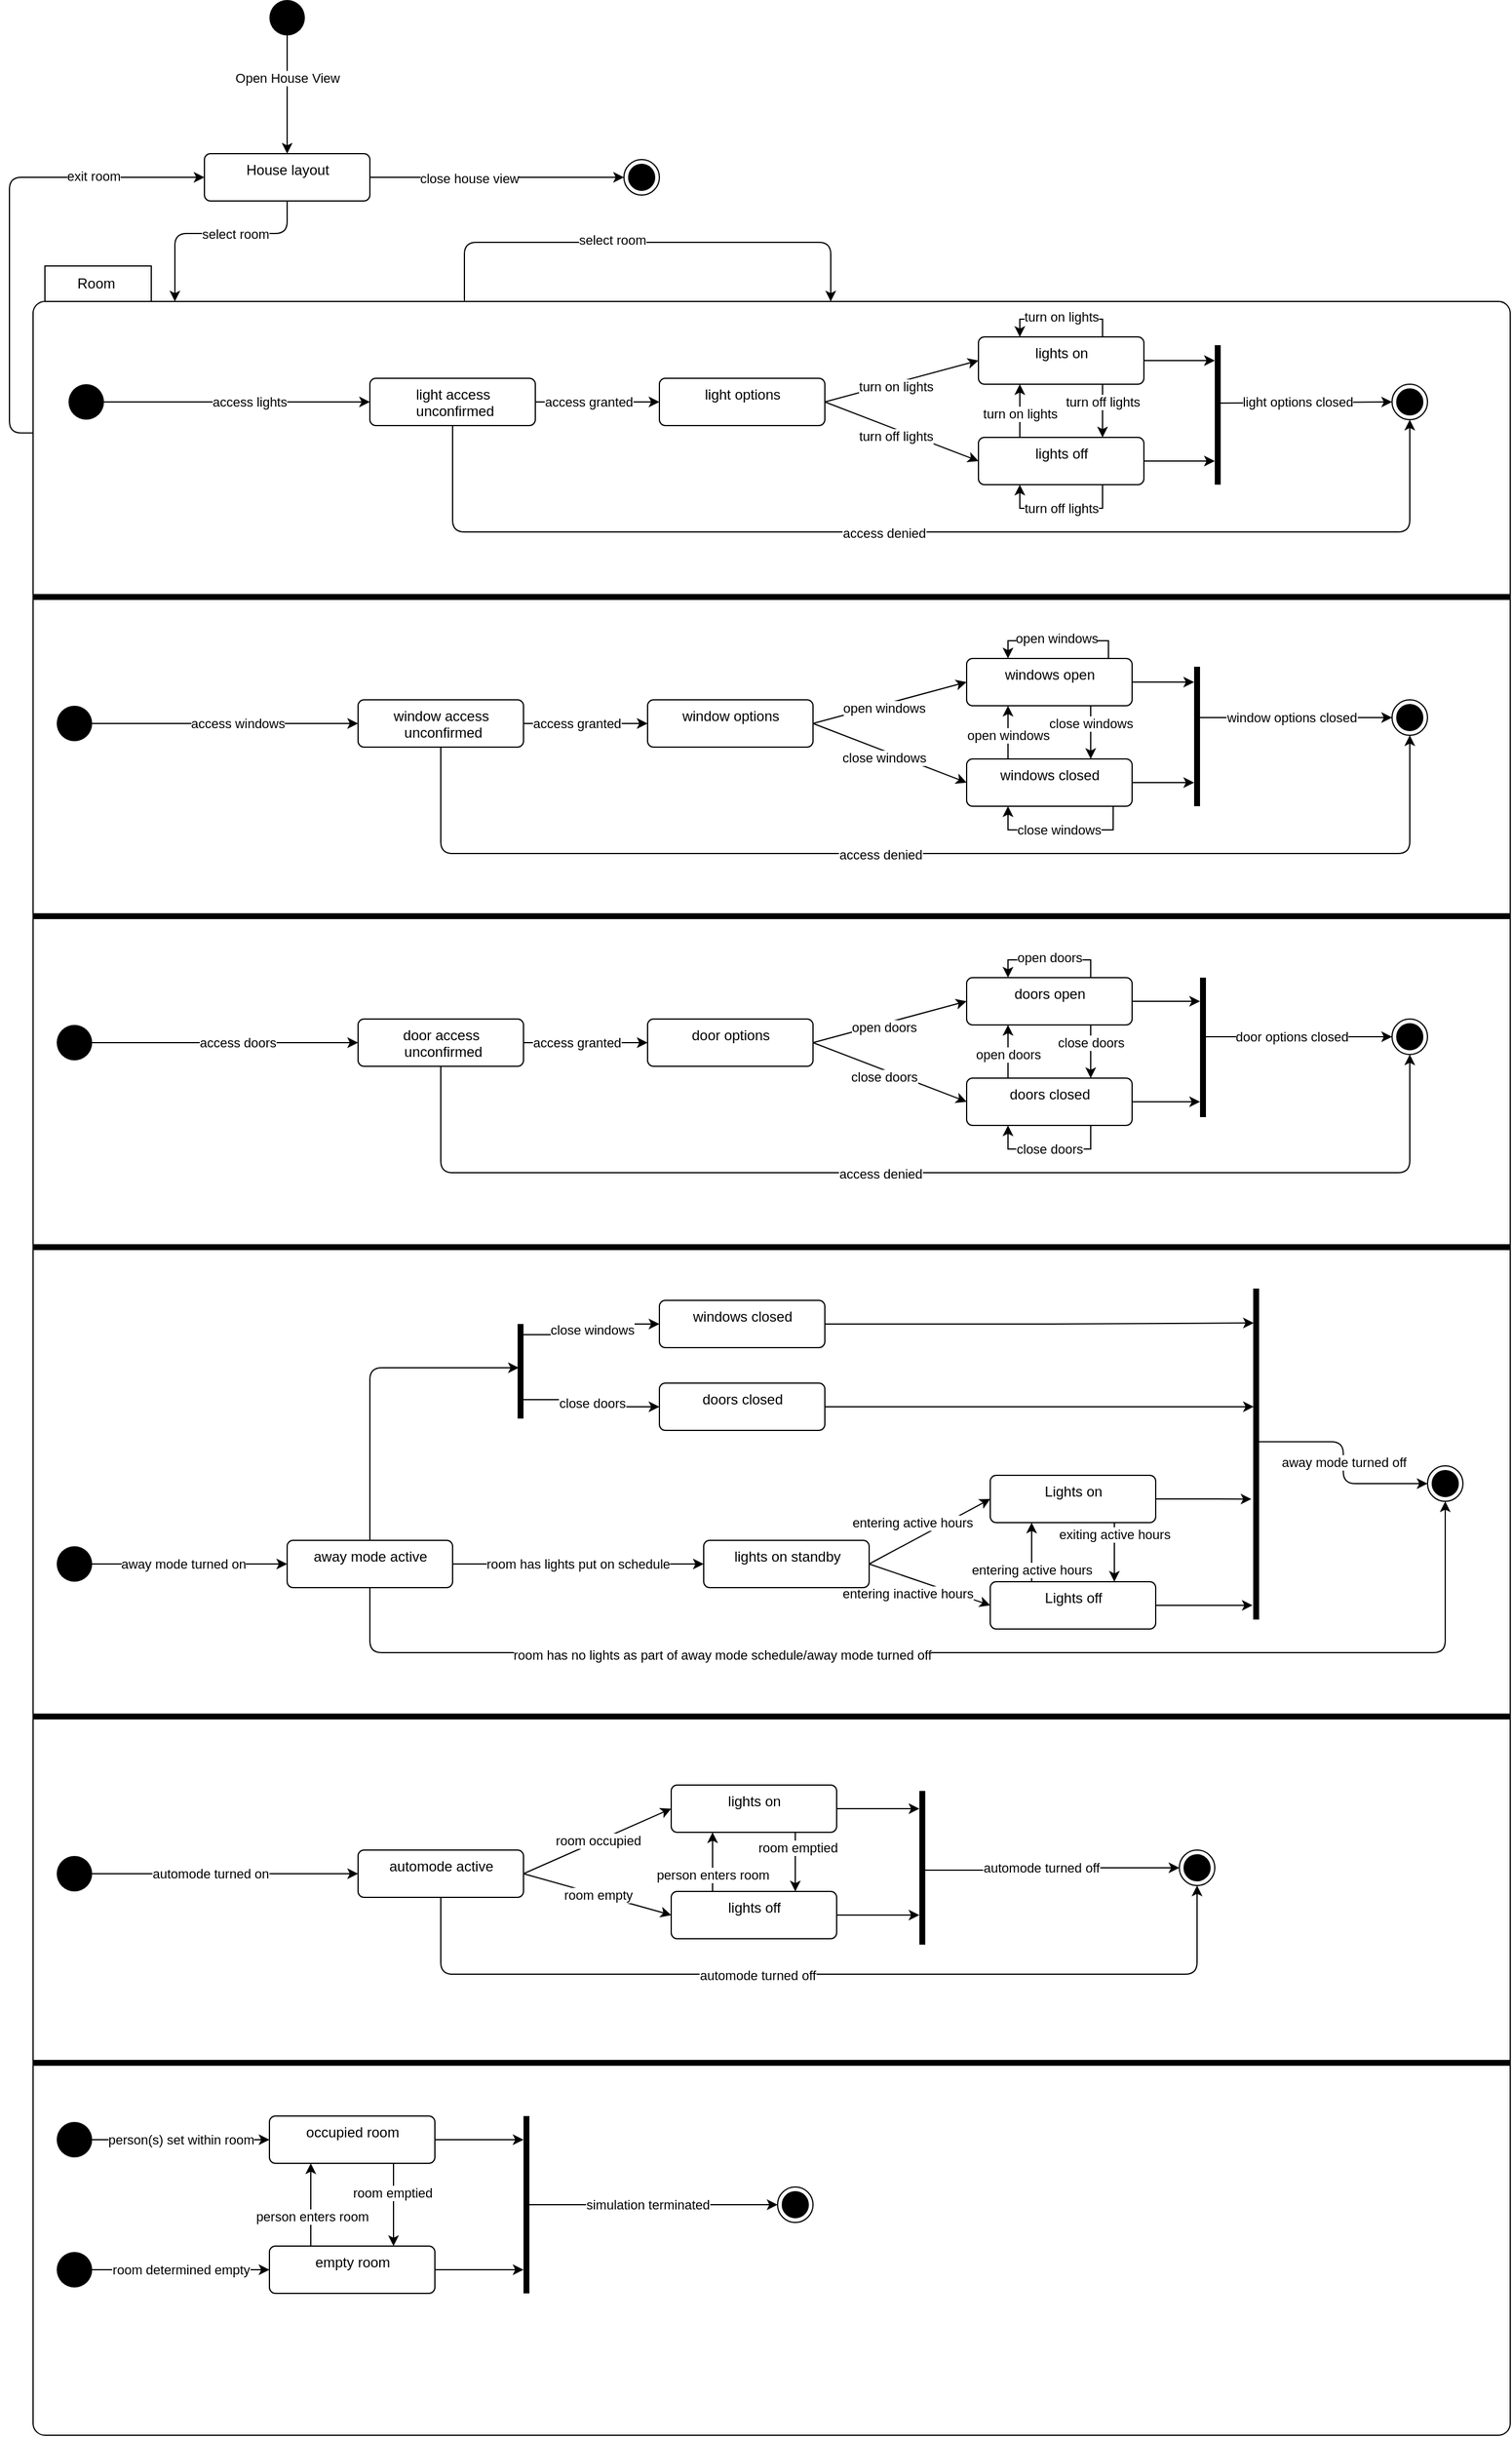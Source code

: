 <mxfile version="13.9.2" type="device"><diagram id="GxG1_QHH5A63VNBISuw2" name="Page-1"><mxGraphModel dx="1662" dy="762" grid="1" gridSize="10" guides="1" tooltips="1" connect="1" arrows="1" fold="1" page="1" pageScale="1" pageWidth="850" pageHeight="1100" math="0" shadow="0"><root><mxCell id="0"/><mxCell id="1" parent="0"/><mxCell id="4SC3OE9JM6_T9Qz_042W-4" style="edgeStyle=orthogonalEdgeStyle;rounded=0;orthogonalLoop=1;jettySize=auto;html=1;exitX=0.5;exitY=1;exitDx=0;exitDy=0;entryX=0.5;entryY=0;entryDx=0;entryDy=0;" edge="1" parent="1" source="4SC3OE9JM6_T9Qz_042W-1" target="4SC3OE9JM6_T9Qz_042W-3"><mxGeometry relative="1" as="geometry"/></mxCell><mxCell id="4SC3OE9JM6_T9Qz_042W-5" value="Open House View" style="edgeLabel;html=1;align=center;verticalAlign=middle;resizable=0;points=[];" vertex="1" connectable="0" parent="4SC3OE9JM6_T9Qz_042W-4"><mxGeometry x="-0.28" relative="1" as="geometry"><mxPoint as="offset"/></mxGeometry></mxCell><mxCell id="4SC3OE9JM6_T9Qz_042W-1" value="" style="ellipse;fillColor=#000000;strokeColor=none;" vertex="1" parent="1"><mxGeometry x="410" y="20" width="30" height="30" as="geometry"/></mxCell><mxCell id="4SC3OE9JM6_T9Qz_042W-7" style="edgeStyle=orthogonalEdgeStyle;rounded=1;orthogonalLoop=1;jettySize=auto;html=1;exitX=0.5;exitY=1;exitDx=0;exitDy=0;entryX=0;entryY=0;entryDx=120;entryDy=30;entryPerimeter=0;" edge="1" parent="1" source="4SC3OE9JM6_T9Qz_042W-3" target="4SC3OE9JM6_T9Qz_042W-6"><mxGeometry relative="1" as="geometry"/></mxCell><mxCell id="4SC3OE9JM6_T9Qz_042W-8" value="select room" style="edgeLabel;html=1;align=center;verticalAlign=middle;resizable=0;points=[];" vertex="1" connectable="0" parent="4SC3OE9JM6_T9Qz_042W-7"><mxGeometry x="-0.05" relative="1" as="geometry"><mxPoint x="13.5" as="offset"/></mxGeometry></mxCell><mxCell id="4SC3OE9JM6_T9Qz_042W-199" style="edgeStyle=orthogonalEdgeStyle;rounded=1;orthogonalLoop=1;jettySize=auto;html=1;exitX=1;exitY=0.5;exitDx=0;exitDy=0;entryX=0;entryY=0.5;entryDx=0;entryDy=0;startArrow=none;startFill=0;endArrow=classic;endFill=1;" edge="1" parent="1" source="4SC3OE9JM6_T9Qz_042W-3" target="4SC3OE9JM6_T9Qz_042W-198"><mxGeometry relative="1" as="geometry"/></mxCell><mxCell id="4SC3OE9JM6_T9Qz_042W-200" value="close house view" style="edgeLabel;html=1;align=center;verticalAlign=middle;resizable=0;points=[];" vertex="1" connectable="0" parent="4SC3OE9JM6_T9Qz_042W-199"><mxGeometry x="-0.219" y="-1" relative="1" as="geometry"><mxPoint as="offset"/></mxGeometry></mxCell><mxCell id="4SC3OE9JM6_T9Qz_042W-3" value="House layout" style="html=1;align=center;verticalAlign=top;rounded=1;absoluteArcSize=1;arcSize=10;dashed=0;" vertex="1" parent="1"><mxGeometry x="355" y="150" width="140" height="40" as="geometry"/></mxCell><mxCell id="4SC3OE9JM6_T9Qz_042W-196" style="edgeStyle=orthogonalEdgeStyle;rounded=1;orthogonalLoop=1;jettySize=auto;html=1;exitX=0;exitY=0.077;exitDx=0;exitDy=0;exitPerimeter=0;entryX=0;entryY=0.5;entryDx=0;entryDy=0;startArrow=none;startFill=0;endArrow=classic;endFill=1;" edge="1" parent="1" source="4SC3OE9JM6_T9Qz_042W-6" target="4SC3OE9JM6_T9Qz_042W-3"><mxGeometry relative="1" as="geometry"/></mxCell><mxCell id="4SC3OE9JM6_T9Qz_042W-197" value="exit room" style="edgeLabel;html=1;align=center;verticalAlign=middle;resizable=0;points=[];" vertex="1" connectable="0" parent="4SC3OE9JM6_T9Qz_042W-196"><mxGeometry x="0.531" y="1" relative="1" as="geometry"><mxPoint as="offset"/></mxGeometry></mxCell><mxCell id="4SC3OE9JM6_T9Qz_042W-6" value="Room" style="shape=folder;align=center;verticalAlign=middle;fontStyle=0;tabWidth=100;tabHeight=30;tabPosition=left;html=1;boundedLbl=1;labelInHeader=1;rounded=1;absoluteArcSize=1;arcSize=10;" vertex="1" parent="1"><mxGeometry x="210" y="245" width="1250" height="1835" as="geometry"/></mxCell><mxCell id="4SC3OE9JM6_T9Qz_042W-16" style="edgeStyle=orthogonalEdgeStyle;rounded=0;orthogonalLoop=1;jettySize=auto;html=1;exitX=1;exitY=0.5;exitDx=0;exitDy=0;entryX=0;entryY=0.5;entryDx=0;entryDy=0;" edge="1" parent="1" source="4SC3OE9JM6_T9Qz_042W-9" target="4SC3OE9JM6_T9Qz_042W-15"><mxGeometry relative="1" as="geometry"/></mxCell><mxCell id="4SC3OE9JM6_T9Qz_042W-17" value="access granted" style="edgeLabel;html=1;align=center;verticalAlign=middle;resizable=0;points=[];" vertex="1" connectable="0" parent="4SC3OE9JM6_T9Qz_042W-16"><mxGeometry x="-0.219" y="-1" relative="1" as="geometry"><mxPoint x="4" y="-1" as="offset"/></mxGeometry></mxCell><mxCell id="4SC3OE9JM6_T9Qz_042W-39" style="edgeStyle=orthogonalEdgeStyle;rounded=1;orthogonalLoop=1;jettySize=auto;html=1;exitX=0.5;exitY=1;exitDx=0;exitDy=0;entryX=0.5;entryY=1;entryDx=0;entryDy=0;" edge="1" parent="1" source="4SC3OE9JM6_T9Qz_042W-9" target="4SC3OE9JM6_T9Qz_042W-33"><mxGeometry relative="1" as="geometry"><Array as="points"><mxPoint x="565" y="470"/><mxPoint x="1375" y="470"/></Array></mxGeometry></mxCell><mxCell id="4SC3OE9JM6_T9Qz_042W-40" value="access denied" style="edgeLabel;html=1;align=center;verticalAlign=middle;resizable=0;points=[];" vertex="1" connectable="0" parent="4SC3OE9JM6_T9Qz_042W-39"><mxGeometry x="-0.086" y="-1" relative="1" as="geometry"><mxPoint as="offset"/></mxGeometry></mxCell><mxCell id="4SC3OE9JM6_T9Qz_042W-9" value="light access&lt;br&gt;&amp;nbsp;unconfirmed" style="html=1;align=center;verticalAlign=top;rounded=1;absoluteArcSize=1;arcSize=10;dashed=0;" vertex="1" parent="1"><mxGeometry x="495" y="340" width="140" height="40" as="geometry"/></mxCell><mxCell id="4SC3OE9JM6_T9Qz_042W-11" style="edgeStyle=orthogonalEdgeStyle;rounded=0;orthogonalLoop=1;jettySize=auto;html=1;exitX=1;exitY=0.5;exitDx=0;exitDy=0;entryX=0;entryY=0.5;entryDx=0;entryDy=0;" edge="1" parent="1" source="4SC3OE9JM6_T9Qz_042W-10" target="4SC3OE9JM6_T9Qz_042W-9"><mxGeometry relative="1" as="geometry"/></mxCell><mxCell id="4SC3OE9JM6_T9Qz_042W-14" value="access lights" style="edgeLabel;html=1;align=center;verticalAlign=middle;resizable=0;points=[];" vertex="1" connectable="0" parent="4SC3OE9JM6_T9Qz_042W-11"><mxGeometry x="0.093" relative="1" as="geometry"><mxPoint as="offset"/></mxGeometry></mxCell><mxCell id="4SC3OE9JM6_T9Qz_042W-10" value="" style="ellipse;fillColor=#000000;strokeColor=none;" vertex="1" parent="1"><mxGeometry x="240" y="345" width="30" height="30" as="geometry"/></mxCell><mxCell id="4SC3OE9JM6_T9Qz_042W-19" style="rounded=0;orthogonalLoop=1;jettySize=auto;html=1;exitX=1;exitY=0.5;exitDx=0;exitDy=0;entryX=0;entryY=0.5;entryDx=0;entryDy=0;" edge="1" parent="1" source="4SC3OE9JM6_T9Qz_042W-15" target="4SC3OE9JM6_T9Qz_042W-18"><mxGeometry relative="1" as="geometry"/></mxCell><mxCell id="4SC3OE9JM6_T9Qz_042W-20" value="turn on lights" style="edgeLabel;html=1;align=center;verticalAlign=middle;resizable=0;points=[];" vertex="1" connectable="0" parent="4SC3OE9JM6_T9Qz_042W-19"><mxGeometry x="-0.25" y="-1" relative="1" as="geometry"><mxPoint x="11" y="-1" as="offset"/></mxGeometry></mxCell><mxCell id="4SC3OE9JM6_T9Qz_042W-22" style="edgeStyle=none;rounded=0;orthogonalLoop=1;jettySize=auto;html=1;exitX=1;exitY=0.5;exitDx=0;exitDy=0;entryX=0;entryY=0.5;entryDx=0;entryDy=0;" edge="1" parent="1" source="4SC3OE9JM6_T9Qz_042W-15" target="4SC3OE9JM6_T9Qz_042W-21"><mxGeometry relative="1" as="geometry"/></mxCell><mxCell id="4SC3OE9JM6_T9Qz_042W-23" value="turn off lights" style="edgeLabel;html=1;align=center;verticalAlign=middle;resizable=0;points=[];" vertex="1" connectable="0" parent="4SC3OE9JM6_T9Qz_042W-22"><mxGeometry x="0.363" y="-3" relative="1" as="geometry"><mxPoint x="-28" y="-8.39" as="offset"/></mxGeometry></mxCell><mxCell id="4SC3OE9JM6_T9Qz_042W-15" value="light options" style="html=1;align=center;verticalAlign=top;rounded=1;absoluteArcSize=1;arcSize=10;dashed=0;" vertex="1" parent="1"><mxGeometry x="740" y="340" width="140" height="40" as="geometry"/></mxCell><mxCell id="4SC3OE9JM6_T9Qz_042W-32" value="turn off lights" style="edgeStyle=orthogonalEdgeStyle;rounded=0;orthogonalLoop=1;jettySize=auto;html=1;exitX=0.75;exitY=1;exitDx=0;exitDy=0;entryX=0.75;entryY=0;entryDx=0;entryDy=0;" edge="1" parent="1" source="4SC3OE9JM6_T9Qz_042W-18" target="4SC3OE9JM6_T9Qz_042W-21"><mxGeometry x="-0.333" relative="1" as="geometry"><mxPoint as="offset"/></mxGeometry></mxCell><mxCell id="4SC3OE9JM6_T9Qz_042W-183" style="edgeStyle=none;rounded=1;orthogonalLoop=1;jettySize=auto;html=1;exitX=1;exitY=0.5;exitDx=0;exitDy=0;startArrow=none;startFill=0;endArrow=classic;endFill=1;" edge="1" parent="1" source="4SC3OE9JM6_T9Qz_042W-18" target="4SC3OE9JM6_T9Qz_042W-182"><mxGeometry relative="1" as="geometry"/></mxCell><mxCell id="4SC3OE9JM6_T9Qz_042W-18" value="lights on" style="html=1;align=center;verticalAlign=top;rounded=1;absoluteArcSize=1;arcSize=10;dashed=0;" vertex="1" parent="1"><mxGeometry x="1010" y="305" width="140" height="40" as="geometry"/></mxCell><mxCell id="4SC3OE9JM6_T9Qz_042W-31" value="turn on lights" style="edgeStyle=orthogonalEdgeStyle;rounded=0;orthogonalLoop=1;jettySize=auto;html=1;exitX=0.25;exitY=0;exitDx=0;exitDy=0;entryX=0.25;entryY=1;entryDx=0;entryDy=0;" edge="1" parent="1" source="4SC3OE9JM6_T9Qz_042W-21" target="4SC3OE9JM6_T9Qz_042W-18"><mxGeometry x="-0.111" relative="1" as="geometry"><mxPoint as="offset"/></mxGeometry></mxCell><mxCell id="4SC3OE9JM6_T9Qz_042W-184" style="edgeStyle=none;rounded=1;orthogonalLoop=1;jettySize=auto;html=1;exitX=1;exitY=0.5;exitDx=0;exitDy=0;startArrow=none;startFill=0;endArrow=classic;endFill=1;" edge="1" parent="1" source="4SC3OE9JM6_T9Qz_042W-21" target="4SC3OE9JM6_T9Qz_042W-182"><mxGeometry relative="1" as="geometry"/></mxCell><mxCell id="4SC3OE9JM6_T9Qz_042W-21" value="lights off" style="html=1;align=center;verticalAlign=top;rounded=1;absoluteArcSize=1;arcSize=10;dashed=0;" vertex="1" parent="1"><mxGeometry x="1010" y="390" width="140" height="40" as="geometry"/></mxCell><mxCell id="4SC3OE9JM6_T9Qz_042W-24" style="edgeStyle=orthogonalEdgeStyle;rounded=0;orthogonalLoop=1;jettySize=auto;html=1;exitX=0.75;exitY=1;exitDx=0;exitDy=0;entryX=0.25;entryY=1;entryDx=0;entryDy=0;" edge="1" parent="1" source="4SC3OE9JM6_T9Qz_042W-21" target="4SC3OE9JM6_T9Qz_042W-21"><mxGeometry relative="1" as="geometry"/></mxCell><mxCell id="4SC3OE9JM6_T9Qz_042W-25" value="turn off lights" style="edgeLabel;html=1;align=center;verticalAlign=middle;resizable=0;points=[];" vertex="1" connectable="0" parent="4SC3OE9JM6_T9Qz_042W-24"><mxGeometry x="0.182" y="2" relative="1" as="geometry"><mxPoint x="10" y="-2" as="offset"/></mxGeometry></mxCell><mxCell id="4SC3OE9JM6_T9Qz_042W-29" style="edgeStyle=orthogonalEdgeStyle;rounded=0;orthogonalLoop=1;jettySize=auto;html=1;exitX=0.75;exitY=0;exitDx=0;exitDy=0;entryX=0.25;entryY=0;entryDx=0;entryDy=0;" edge="1" parent="1" source="4SC3OE9JM6_T9Qz_042W-18" target="4SC3OE9JM6_T9Qz_042W-18"><mxGeometry relative="1" as="geometry"><Array as="points"><mxPoint x="1115" y="290"/><mxPoint x="1045" y="290"/></Array></mxGeometry></mxCell><mxCell id="4SC3OE9JM6_T9Qz_042W-30" value="turn on lights" style="edgeLabel;html=1;align=center;verticalAlign=middle;resizable=0;points=[];" vertex="1" connectable="0" parent="4SC3OE9JM6_T9Qz_042W-29"><mxGeometry x="0.26" y="-2" relative="1" as="geometry"><mxPoint x="13" as="offset"/></mxGeometry></mxCell><mxCell id="4SC3OE9JM6_T9Qz_042W-190" style="edgeStyle=none;rounded=1;orthogonalLoop=1;jettySize=auto;html=1;exitX=0;exitY=0.5;exitDx=0;exitDy=0;entryX=0.8;entryY=0.415;entryDx=0;entryDy=0;entryPerimeter=0;startArrow=classic;startFill=1;endArrow=none;endFill=0;" edge="1" parent="1" source="4SC3OE9JM6_T9Qz_042W-33" target="4SC3OE9JM6_T9Qz_042W-182"><mxGeometry relative="1" as="geometry"/></mxCell><mxCell id="4SC3OE9JM6_T9Qz_042W-193" value="light options closed" style="edgeLabel;html=1;align=center;verticalAlign=middle;resizable=0;points=[];" vertex="1" connectable="0" parent="4SC3OE9JM6_T9Qz_042W-190"><mxGeometry x="0.26" y="-1" relative="1" as="geometry"><mxPoint x="12" y="0.39" as="offset"/></mxGeometry></mxCell><mxCell id="4SC3OE9JM6_T9Qz_042W-33" value="" style="ellipse;html=1;shape=endState;fillColor=#000000;strokeColor=#000000;" vertex="1" parent="1"><mxGeometry x="1360" y="345" width="30" height="30" as="geometry"/></mxCell><mxCell id="4SC3OE9JM6_T9Qz_042W-41" value="" style="html=1;points=[];perimeter=orthogonalPerimeter;fillColor=#000000;strokeColor=none;rotation=-90;" vertex="1" parent="1"><mxGeometry x="832.5" y="-100" width="5" height="1250" as="geometry"/></mxCell><mxCell id="4SC3OE9JM6_T9Qz_042W-44" style="edgeStyle=orthogonalEdgeStyle;rounded=0;orthogonalLoop=1;jettySize=auto;html=1;exitX=1;exitY=0.5;exitDx=0;exitDy=0;entryX=0;entryY=0.5;entryDx=0;entryDy=0;" edge="1" parent="1" source="4SC3OE9JM6_T9Qz_042W-48" target="4SC3OE9JM6_T9Qz_042W-56"><mxGeometry relative="1" as="geometry"/></mxCell><mxCell id="4SC3OE9JM6_T9Qz_042W-45" value="access granted" style="edgeLabel;html=1;align=center;verticalAlign=middle;resizable=0;points=[];" vertex="1" connectable="0" parent="4SC3OE9JM6_T9Qz_042W-44"><mxGeometry x="-0.219" y="-1" relative="1" as="geometry"><mxPoint x="4" y="-1" as="offset"/></mxGeometry></mxCell><mxCell id="4SC3OE9JM6_T9Qz_042W-46" style="edgeStyle=orthogonalEdgeStyle;rounded=1;orthogonalLoop=1;jettySize=auto;html=1;exitX=0.5;exitY=1;exitDx=0;exitDy=0;entryX=0.5;entryY=1;entryDx=0;entryDy=0;" edge="1" parent="1" source="4SC3OE9JM6_T9Qz_042W-48" target="4SC3OE9JM6_T9Qz_042W-67"><mxGeometry relative="1" as="geometry"><Array as="points"><mxPoint x="555" y="742"/><mxPoint x="1375" y="742"/></Array></mxGeometry></mxCell><mxCell id="4SC3OE9JM6_T9Qz_042W-47" value="access denied" style="edgeLabel;html=1;align=center;verticalAlign=middle;resizable=0;points=[];" vertex="1" connectable="0" parent="4SC3OE9JM6_T9Qz_042W-46"><mxGeometry x="-0.086" y="-1" relative="1" as="geometry"><mxPoint as="offset"/></mxGeometry></mxCell><mxCell id="4SC3OE9JM6_T9Qz_042W-48" value="window access&lt;br&gt;&amp;nbsp;unconfirmed" style="html=1;align=center;verticalAlign=top;rounded=1;absoluteArcSize=1;arcSize=10;dashed=0;" vertex="1" parent="1"><mxGeometry x="485" y="612" width="140" height="40" as="geometry"/></mxCell><mxCell id="4SC3OE9JM6_T9Qz_042W-49" style="edgeStyle=orthogonalEdgeStyle;rounded=0;orthogonalLoop=1;jettySize=auto;html=1;exitX=1;exitY=0.5;exitDx=0;exitDy=0;entryX=0;entryY=0.5;entryDx=0;entryDy=0;" edge="1" parent="1" source="4SC3OE9JM6_T9Qz_042W-51" target="4SC3OE9JM6_T9Qz_042W-48"><mxGeometry relative="1" as="geometry"/></mxCell><mxCell id="4SC3OE9JM6_T9Qz_042W-50" value="access windows" style="edgeLabel;html=1;align=center;verticalAlign=middle;resizable=0;points=[];" vertex="1" connectable="0" parent="4SC3OE9JM6_T9Qz_042W-49"><mxGeometry x="0.093" relative="1" as="geometry"><mxPoint as="offset"/></mxGeometry></mxCell><mxCell id="4SC3OE9JM6_T9Qz_042W-51" value="" style="ellipse;fillColor=#000000;strokeColor=none;" vertex="1" parent="1"><mxGeometry x="230" y="617" width="30" height="30" as="geometry"/></mxCell><mxCell id="4SC3OE9JM6_T9Qz_042W-52" style="rounded=0;orthogonalLoop=1;jettySize=auto;html=1;exitX=1;exitY=0.5;exitDx=0;exitDy=0;entryX=0;entryY=0.5;entryDx=0;entryDy=0;" edge="1" parent="1" source="4SC3OE9JM6_T9Qz_042W-56" target="4SC3OE9JM6_T9Qz_042W-59"><mxGeometry relative="1" as="geometry"/></mxCell><mxCell id="4SC3OE9JM6_T9Qz_042W-53" value="open windows" style="edgeLabel;html=1;align=center;verticalAlign=middle;resizable=0;points=[];" vertex="1" connectable="0" parent="4SC3OE9JM6_T9Qz_042W-52"><mxGeometry x="-0.25" y="-1" relative="1" as="geometry"><mxPoint x="11" y="-1" as="offset"/></mxGeometry></mxCell><mxCell id="4SC3OE9JM6_T9Qz_042W-54" style="edgeStyle=none;rounded=0;orthogonalLoop=1;jettySize=auto;html=1;exitX=1;exitY=0.5;exitDx=0;exitDy=0;entryX=0;entryY=0.5;entryDx=0;entryDy=0;" edge="1" parent="1" source="4SC3OE9JM6_T9Qz_042W-56" target="4SC3OE9JM6_T9Qz_042W-62"><mxGeometry relative="1" as="geometry"/></mxCell><mxCell id="4SC3OE9JM6_T9Qz_042W-55" value="close windows" style="edgeLabel;html=1;align=center;verticalAlign=middle;resizable=0;points=[];" vertex="1" connectable="0" parent="4SC3OE9JM6_T9Qz_042W-54"><mxGeometry x="0.363" y="-3" relative="1" as="geometry"><mxPoint x="-28" y="-8.39" as="offset"/></mxGeometry></mxCell><mxCell id="4SC3OE9JM6_T9Qz_042W-56" value="window options" style="html=1;align=center;verticalAlign=top;rounded=1;absoluteArcSize=1;arcSize=10;dashed=0;" vertex="1" parent="1"><mxGeometry x="730" y="612" width="140" height="40" as="geometry"/></mxCell><mxCell id="4SC3OE9JM6_T9Qz_042W-57" value="close windows" style="edgeStyle=orthogonalEdgeStyle;rounded=0;orthogonalLoop=1;jettySize=auto;html=1;exitX=0.75;exitY=1;exitDx=0;exitDy=0;entryX=0.75;entryY=0;entryDx=0;entryDy=0;" edge="1" parent="1" source="4SC3OE9JM6_T9Qz_042W-59" target="4SC3OE9JM6_T9Qz_042W-62"><mxGeometry x="-0.333" relative="1" as="geometry"><mxPoint as="offset"/></mxGeometry></mxCell><mxCell id="4SC3OE9JM6_T9Qz_042W-180" style="edgeStyle=none;rounded=1;orthogonalLoop=1;jettySize=auto;html=1;exitX=1;exitY=0.5;exitDx=0;exitDy=0;startArrow=none;startFill=0;endArrow=classic;endFill=1;" edge="1" parent="1" source="4SC3OE9JM6_T9Qz_042W-59" target="4SC3OE9JM6_T9Qz_042W-178"><mxGeometry relative="1" as="geometry"/></mxCell><mxCell id="4SC3OE9JM6_T9Qz_042W-59" value="windows open" style="html=1;align=center;verticalAlign=top;rounded=1;absoluteArcSize=1;arcSize=10;dashed=0;" vertex="1" parent="1"><mxGeometry x="1000" y="577" width="140" height="40" as="geometry"/></mxCell><mxCell id="4SC3OE9JM6_T9Qz_042W-60" value="open windows" style="edgeStyle=orthogonalEdgeStyle;rounded=0;orthogonalLoop=1;jettySize=auto;html=1;exitX=0.25;exitY=0;exitDx=0;exitDy=0;entryX=0.25;entryY=1;entryDx=0;entryDy=0;" edge="1" parent="1" source="4SC3OE9JM6_T9Qz_042W-62" target="4SC3OE9JM6_T9Qz_042W-59"><mxGeometry x="-0.111" relative="1" as="geometry"><mxPoint as="offset"/></mxGeometry></mxCell><mxCell id="4SC3OE9JM6_T9Qz_042W-181" style="edgeStyle=none;rounded=1;orthogonalLoop=1;jettySize=auto;html=1;exitX=1;exitY=0.5;exitDx=0;exitDy=0;startArrow=none;startFill=0;endArrow=classic;endFill=1;" edge="1" parent="1" source="4SC3OE9JM6_T9Qz_042W-62" target="4SC3OE9JM6_T9Qz_042W-178"><mxGeometry relative="1" as="geometry"/></mxCell><mxCell id="4SC3OE9JM6_T9Qz_042W-62" value="windows closed" style="html=1;align=center;verticalAlign=top;rounded=1;absoluteArcSize=1;arcSize=10;dashed=0;" vertex="1" parent="1"><mxGeometry x="1000" y="662" width="140" height="40" as="geometry"/></mxCell><mxCell id="4SC3OE9JM6_T9Qz_042W-63" style="edgeStyle=orthogonalEdgeStyle;rounded=0;orthogonalLoop=1;jettySize=auto;html=1;exitX=0.886;exitY=1;exitDx=0;exitDy=0;entryX=0.25;entryY=1;entryDx=0;entryDy=0;exitPerimeter=0;" edge="1" parent="1" source="4SC3OE9JM6_T9Qz_042W-62" target="4SC3OE9JM6_T9Qz_042W-62"><mxGeometry relative="1" as="geometry"><Array as="points"><mxPoint x="1124" y="722"/><mxPoint x="1035" y="722"/></Array></mxGeometry></mxCell><mxCell id="4SC3OE9JM6_T9Qz_042W-64" value="close windows" style="edgeLabel;html=1;align=center;verticalAlign=middle;resizable=0;points=[];" vertex="1" connectable="0" parent="4SC3OE9JM6_T9Qz_042W-63"><mxGeometry x="0.182" y="2" relative="1" as="geometry"><mxPoint x="10" y="-2" as="offset"/></mxGeometry></mxCell><mxCell id="4SC3OE9JM6_T9Qz_042W-65" style="edgeStyle=orthogonalEdgeStyle;rounded=0;orthogonalLoop=1;jettySize=auto;html=1;entryX=0.25;entryY=0;entryDx=0;entryDy=0;" edge="1" parent="1" target="4SC3OE9JM6_T9Qz_042W-59"><mxGeometry relative="1" as="geometry"><Array as="points"><mxPoint x="1120" y="577"/><mxPoint x="1120" y="562"/><mxPoint x="1035" y="562"/></Array><mxPoint x="1120" y="577" as="sourcePoint"/></mxGeometry></mxCell><mxCell id="4SC3OE9JM6_T9Qz_042W-66" value="open windows" style="edgeLabel;html=1;align=center;verticalAlign=middle;resizable=0;points=[];" vertex="1" connectable="0" parent="4SC3OE9JM6_T9Qz_042W-65"><mxGeometry x="0.26" y="-2" relative="1" as="geometry"><mxPoint x="13" as="offset"/></mxGeometry></mxCell><mxCell id="4SC3OE9JM6_T9Qz_042W-189" style="edgeStyle=none;rounded=1;orthogonalLoop=1;jettySize=auto;html=1;exitX=0;exitY=0.5;exitDx=0;exitDy=0;startArrow=classic;startFill=1;endArrow=none;endFill=0;" edge="1" parent="1" source="4SC3OE9JM6_T9Qz_042W-67" target="4SC3OE9JM6_T9Qz_042W-178"><mxGeometry relative="1" as="geometry"/></mxCell><mxCell id="4SC3OE9JM6_T9Qz_042W-192" value="window options closed" style="edgeLabel;html=1;align=center;verticalAlign=middle;resizable=0;points=[];" vertex="1" connectable="0" parent="4SC3OE9JM6_T9Qz_042W-189"><mxGeometry x="0.305" y="-1" relative="1" as="geometry"><mxPoint x="21" y="1" as="offset"/></mxGeometry></mxCell><mxCell id="4SC3OE9JM6_T9Qz_042W-67" value="" style="ellipse;html=1;shape=endState;fillColor=#000000;strokeColor=#000000;" vertex="1" parent="1"><mxGeometry x="1360" y="612" width="30" height="30" as="geometry"/></mxCell><mxCell id="4SC3OE9JM6_T9Qz_042W-68" value="" style="html=1;points=[];perimeter=orthogonalPerimeter;fillColor=#000000;strokeColor=none;rotation=-90;" vertex="1" parent="1"><mxGeometry x="832.5" y="170" width="5" height="1250" as="geometry"/></mxCell><mxCell id="4SC3OE9JM6_T9Qz_042W-69" style="edgeStyle=orthogonalEdgeStyle;rounded=0;orthogonalLoop=1;jettySize=auto;html=1;exitX=1;exitY=0.5;exitDx=0;exitDy=0;entryX=0;entryY=0.5;entryDx=0;entryDy=0;" edge="1" parent="1" source="4SC3OE9JM6_T9Qz_042W-73" target="4SC3OE9JM6_T9Qz_042W-81"><mxGeometry relative="1" as="geometry"/></mxCell><mxCell id="4SC3OE9JM6_T9Qz_042W-70" value="access granted" style="edgeLabel;html=1;align=center;verticalAlign=middle;resizable=0;points=[];" vertex="1" connectable="0" parent="4SC3OE9JM6_T9Qz_042W-69"><mxGeometry x="-0.219" y="-1" relative="1" as="geometry"><mxPoint x="4" y="-1" as="offset"/></mxGeometry></mxCell><mxCell id="4SC3OE9JM6_T9Qz_042W-71" style="edgeStyle=orthogonalEdgeStyle;rounded=1;orthogonalLoop=1;jettySize=auto;html=1;exitX=0.5;exitY=1;exitDx=0;exitDy=0;entryX=0.5;entryY=1;entryDx=0;entryDy=0;" edge="1" parent="1" source="4SC3OE9JM6_T9Qz_042W-73" target="4SC3OE9JM6_T9Qz_042W-92"><mxGeometry relative="1" as="geometry"><Array as="points"><mxPoint x="555" y="1012"/><mxPoint x="1375" y="1012"/></Array></mxGeometry></mxCell><mxCell id="4SC3OE9JM6_T9Qz_042W-72" value="access denied" style="edgeLabel;html=1;align=center;verticalAlign=middle;resizable=0;points=[];" vertex="1" connectable="0" parent="4SC3OE9JM6_T9Qz_042W-71"><mxGeometry x="-0.086" y="-1" relative="1" as="geometry"><mxPoint as="offset"/></mxGeometry></mxCell><mxCell id="4SC3OE9JM6_T9Qz_042W-73" value="door access&lt;br&gt;&amp;nbsp;unconfirmed" style="html=1;align=center;verticalAlign=top;rounded=1;absoluteArcSize=1;arcSize=10;dashed=0;" vertex="1" parent="1"><mxGeometry x="485" y="882" width="140" height="40" as="geometry"/></mxCell><mxCell id="4SC3OE9JM6_T9Qz_042W-74" style="edgeStyle=orthogonalEdgeStyle;rounded=0;orthogonalLoop=1;jettySize=auto;html=1;exitX=1;exitY=0.5;exitDx=0;exitDy=0;entryX=0;entryY=0.5;entryDx=0;entryDy=0;" edge="1" parent="1" source="4SC3OE9JM6_T9Qz_042W-76" target="4SC3OE9JM6_T9Qz_042W-73"><mxGeometry relative="1" as="geometry"/></mxCell><mxCell id="4SC3OE9JM6_T9Qz_042W-75" value="access doors" style="edgeLabel;html=1;align=center;verticalAlign=middle;resizable=0;points=[];" vertex="1" connectable="0" parent="4SC3OE9JM6_T9Qz_042W-74"><mxGeometry x="0.093" relative="1" as="geometry"><mxPoint as="offset"/></mxGeometry></mxCell><mxCell id="4SC3OE9JM6_T9Qz_042W-76" value="" style="ellipse;fillColor=#000000;strokeColor=none;" vertex="1" parent="1"><mxGeometry x="230" y="887" width="30" height="30" as="geometry"/></mxCell><mxCell id="4SC3OE9JM6_T9Qz_042W-77" style="rounded=0;orthogonalLoop=1;jettySize=auto;html=1;exitX=1;exitY=0.5;exitDx=0;exitDy=0;entryX=0;entryY=0.5;entryDx=0;entryDy=0;" edge="1" parent="1" source="4SC3OE9JM6_T9Qz_042W-81" target="4SC3OE9JM6_T9Qz_042W-84"><mxGeometry relative="1" as="geometry"/></mxCell><mxCell id="4SC3OE9JM6_T9Qz_042W-78" value="open doors" style="edgeLabel;html=1;align=center;verticalAlign=middle;resizable=0;points=[];" vertex="1" connectable="0" parent="4SC3OE9JM6_T9Qz_042W-77"><mxGeometry x="-0.25" y="-1" relative="1" as="geometry"><mxPoint x="11" y="-1" as="offset"/></mxGeometry></mxCell><mxCell id="4SC3OE9JM6_T9Qz_042W-79" style="edgeStyle=none;rounded=0;orthogonalLoop=1;jettySize=auto;html=1;exitX=1;exitY=0.5;exitDx=0;exitDy=0;entryX=0;entryY=0.5;entryDx=0;entryDy=0;" edge="1" parent="1" source="4SC3OE9JM6_T9Qz_042W-81" target="4SC3OE9JM6_T9Qz_042W-87"><mxGeometry relative="1" as="geometry"/></mxCell><mxCell id="4SC3OE9JM6_T9Qz_042W-80" value="close doors" style="edgeLabel;html=1;align=center;verticalAlign=middle;resizable=0;points=[];" vertex="1" connectable="0" parent="4SC3OE9JM6_T9Qz_042W-79"><mxGeometry x="0.363" y="-3" relative="1" as="geometry"><mxPoint x="-28" y="-8.39" as="offset"/></mxGeometry></mxCell><mxCell id="4SC3OE9JM6_T9Qz_042W-81" value="door options" style="html=1;align=center;verticalAlign=top;rounded=1;absoluteArcSize=1;arcSize=10;dashed=0;" vertex="1" parent="1"><mxGeometry x="730" y="882" width="140" height="40" as="geometry"/></mxCell><mxCell id="4SC3OE9JM6_T9Qz_042W-82" value="close doors" style="edgeStyle=orthogonalEdgeStyle;rounded=0;orthogonalLoop=1;jettySize=auto;html=1;exitX=0.75;exitY=1;exitDx=0;exitDy=0;entryX=0.75;entryY=0;entryDx=0;entryDy=0;" edge="1" parent="1" source="4SC3OE9JM6_T9Qz_042W-84" target="4SC3OE9JM6_T9Qz_042W-87"><mxGeometry x="-0.333" relative="1" as="geometry"><mxPoint as="offset"/></mxGeometry></mxCell><mxCell id="4SC3OE9JM6_T9Qz_042W-187" style="edgeStyle=none;rounded=1;orthogonalLoop=1;jettySize=auto;html=1;exitX=1;exitY=0.5;exitDx=0;exitDy=0;startArrow=none;startFill=0;endArrow=classic;endFill=1;" edge="1" parent="1" source="4SC3OE9JM6_T9Qz_042W-84" target="4SC3OE9JM6_T9Qz_042W-185"><mxGeometry relative="1" as="geometry"/></mxCell><mxCell id="4SC3OE9JM6_T9Qz_042W-84" value="doors open" style="html=1;align=center;verticalAlign=top;rounded=1;absoluteArcSize=1;arcSize=10;dashed=0;" vertex="1" parent="1"><mxGeometry x="1000" y="847" width="140" height="40" as="geometry"/></mxCell><mxCell id="4SC3OE9JM6_T9Qz_042W-85" value="open doors" style="edgeStyle=orthogonalEdgeStyle;rounded=0;orthogonalLoop=1;jettySize=auto;html=1;exitX=0.25;exitY=0;exitDx=0;exitDy=0;entryX=0.25;entryY=1;entryDx=0;entryDy=0;" edge="1" parent="1" source="4SC3OE9JM6_T9Qz_042W-87" target="4SC3OE9JM6_T9Qz_042W-84"><mxGeometry x="-0.111" relative="1" as="geometry"><mxPoint as="offset"/></mxGeometry></mxCell><mxCell id="4SC3OE9JM6_T9Qz_042W-186" style="edgeStyle=none;rounded=1;orthogonalLoop=1;jettySize=auto;html=1;exitX=1;exitY=0.5;exitDx=0;exitDy=0;startArrow=none;startFill=0;endArrow=classic;endFill=1;" edge="1" parent="1" source="4SC3OE9JM6_T9Qz_042W-87" target="4SC3OE9JM6_T9Qz_042W-185"><mxGeometry relative="1" as="geometry"/></mxCell><mxCell id="4SC3OE9JM6_T9Qz_042W-87" value="doors closed" style="html=1;align=center;verticalAlign=top;rounded=1;absoluteArcSize=1;arcSize=10;dashed=0;" vertex="1" parent="1"><mxGeometry x="1000" y="932" width="140" height="40" as="geometry"/></mxCell><mxCell id="4SC3OE9JM6_T9Qz_042W-88" style="edgeStyle=orthogonalEdgeStyle;rounded=0;orthogonalLoop=1;jettySize=auto;html=1;exitX=0.75;exitY=1;exitDx=0;exitDy=0;entryX=0.25;entryY=1;entryDx=0;entryDy=0;" edge="1" parent="1" source="4SC3OE9JM6_T9Qz_042W-87" target="4SC3OE9JM6_T9Qz_042W-87"><mxGeometry relative="1" as="geometry"/></mxCell><mxCell id="4SC3OE9JM6_T9Qz_042W-89" value="close doors" style="edgeLabel;html=1;align=center;verticalAlign=middle;resizable=0;points=[];" vertex="1" connectable="0" parent="4SC3OE9JM6_T9Qz_042W-88"><mxGeometry x="0.182" y="2" relative="1" as="geometry"><mxPoint x="10" y="-2" as="offset"/></mxGeometry></mxCell><mxCell id="4SC3OE9JM6_T9Qz_042W-90" style="edgeStyle=orthogonalEdgeStyle;rounded=0;orthogonalLoop=1;jettySize=auto;html=1;exitX=0.75;exitY=0;exitDx=0;exitDy=0;entryX=0.25;entryY=0;entryDx=0;entryDy=0;" edge="1" parent="1" source="4SC3OE9JM6_T9Qz_042W-84" target="4SC3OE9JM6_T9Qz_042W-84"><mxGeometry relative="1" as="geometry"><Array as="points"><mxPoint x="1105" y="832"/><mxPoint x="1035" y="832"/></Array></mxGeometry></mxCell><mxCell id="4SC3OE9JM6_T9Qz_042W-91" value="open doors" style="edgeLabel;html=1;align=center;verticalAlign=middle;resizable=0;points=[];" vertex="1" connectable="0" parent="4SC3OE9JM6_T9Qz_042W-90"><mxGeometry x="0.26" y="-2" relative="1" as="geometry"><mxPoint x="13" as="offset"/></mxGeometry></mxCell><mxCell id="4SC3OE9JM6_T9Qz_042W-188" style="edgeStyle=none;rounded=1;orthogonalLoop=1;jettySize=auto;html=1;exitX=0;exitY=0.5;exitDx=0;exitDy=0;startArrow=classic;startFill=1;endArrow=none;endFill=0;" edge="1" parent="1" source="4SC3OE9JM6_T9Qz_042W-92" target="4SC3OE9JM6_T9Qz_042W-185"><mxGeometry relative="1" as="geometry"/></mxCell><mxCell id="4SC3OE9JM6_T9Qz_042W-191" value="door options closed" style="edgeLabel;html=1;align=center;verticalAlign=middle;resizable=0;points=[];" vertex="1" connectable="0" parent="4SC3OE9JM6_T9Qz_042W-188"><mxGeometry x="0.397" y="1" relative="1" as="geometry"><mxPoint x="25" y="-1" as="offset"/></mxGeometry></mxCell><mxCell id="4SC3OE9JM6_T9Qz_042W-92" value="" style="ellipse;html=1;shape=endState;fillColor=#000000;strokeColor=#000000;" vertex="1" parent="1"><mxGeometry x="1360" y="882" width="30" height="30" as="geometry"/></mxCell><mxCell id="4SC3OE9JM6_T9Qz_042W-93" value="" style="html=1;points=[];perimeter=orthogonalPerimeter;fillColor=#000000;strokeColor=none;rotation=-90;" vertex="1" parent="1"><mxGeometry x="832.5" y="450" width="5" height="1250" as="geometry"/></mxCell><mxCell id="4SC3OE9JM6_T9Qz_042W-96" style="edgeStyle=orthogonalEdgeStyle;rounded=1;orthogonalLoop=1;jettySize=auto;html=1;exitX=1;exitY=0.5;exitDx=0;exitDy=0;entryX=0;entryY=0.5;entryDx=0;entryDy=0;" edge="1" parent="1" source="4SC3OE9JM6_T9Qz_042W-94" target="4SC3OE9JM6_T9Qz_042W-98"><mxGeometry relative="1" as="geometry"><mxPoint x="485" y="1343" as="targetPoint"/></mxGeometry></mxCell><mxCell id="4SC3OE9JM6_T9Qz_042W-97" value="away mode turned on" style="edgeLabel;html=1;align=center;verticalAlign=middle;resizable=0;points=[];" vertex="1" connectable="0" parent="4SC3OE9JM6_T9Qz_042W-96"><mxGeometry x="-0.227" y="1" relative="1" as="geometry"><mxPoint x="13" y="1" as="offset"/></mxGeometry></mxCell><mxCell id="4SC3OE9JM6_T9Qz_042W-94" value="" style="ellipse;fillColor=#000000;strokeColor=none;" vertex="1" parent="1"><mxGeometry x="230" y="1328" width="30" height="30" as="geometry"/></mxCell><mxCell id="4SC3OE9JM6_T9Qz_042W-100" style="edgeStyle=orthogonalEdgeStyle;rounded=1;orthogonalLoop=1;jettySize=auto;html=1;exitX=1;exitY=0.5;exitDx=0;exitDy=0;entryX=0;entryY=0.5;entryDx=0;entryDy=0;" edge="1" parent="1" source="4SC3OE9JM6_T9Qz_042W-98" target="4SC3OE9JM6_T9Qz_042W-99"><mxGeometry relative="1" as="geometry"/></mxCell><mxCell id="4SC3OE9JM6_T9Qz_042W-101" value="room has lights put on schedule" style="edgeLabel;html=1;align=center;verticalAlign=middle;resizable=0;points=[];" vertex="1" connectable="0" parent="4SC3OE9JM6_T9Qz_042W-100"><mxGeometry x="-0.283" y="1" relative="1" as="geometry"><mxPoint x="30" y="1" as="offset"/></mxGeometry></mxCell><mxCell id="4SC3OE9JM6_T9Qz_042W-115" style="edgeStyle=orthogonalEdgeStyle;rounded=1;orthogonalLoop=1;jettySize=auto;html=1;exitX=0.5;exitY=1;exitDx=0;exitDy=0;entryX=0.5;entryY=1;entryDx=0;entryDy=0;" edge="1" parent="1" source="4SC3OE9JM6_T9Qz_042W-98" target="4SC3OE9JM6_T9Qz_042W-110"><mxGeometry relative="1" as="geometry"><Array as="points"><mxPoint x="495" y="1418"/><mxPoint x="1405" y="1418"/></Array></mxGeometry></mxCell><mxCell id="4SC3OE9JM6_T9Qz_042W-116" value="room has no lights as part of away mode schedule/away mode turned off" style="edgeLabel;html=1;align=center;verticalAlign=middle;resizable=0;points=[];" vertex="1" connectable="0" parent="4SC3OE9JM6_T9Qz_042W-115"><mxGeometry x="-0.354" y="-2" relative="1" as="geometry"><mxPoint as="offset"/></mxGeometry></mxCell><mxCell id="4SC3OE9JM6_T9Qz_042W-136" style="edgeStyle=orthogonalEdgeStyle;rounded=1;orthogonalLoop=1;jettySize=auto;html=1;exitX=0.5;exitY=0;exitDx=0;exitDy=0;entryX=0.2;entryY=0.463;entryDx=0;entryDy=0;entryPerimeter=0;" edge="1" parent="1" source="4SC3OE9JM6_T9Qz_042W-98" target="4SC3OE9JM6_T9Qz_042W-135"><mxGeometry relative="1" as="geometry"/></mxCell><mxCell id="4SC3OE9JM6_T9Qz_042W-98" value="away mode active" style="html=1;align=center;verticalAlign=top;rounded=1;absoluteArcSize=1;arcSize=10;dashed=0;" vertex="1" parent="1"><mxGeometry x="425" y="1323" width="140" height="40" as="geometry"/></mxCell><mxCell id="4SC3OE9JM6_T9Qz_042W-103" style="rounded=1;orthogonalLoop=1;jettySize=auto;html=1;exitX=1;exitY=0.5;exitDx=0;exitDy=0;entryX=0;entryY=0.5;entryDx=0;entryDy=0;" edge="1" parent="1" source="4SC3OE9JM6_T9Qz_042W-99" target="4SC3OE9JM6_T9Qz_042W-102"><mxGeometry relative="1" as="geometry"/></mxCell><mxCell id="4SC3OE9JM6_T9Qz_042W-108" value="entering active hours" style="edgeLabel;html=1;align=center;verticalAlign=middle;resizable=0;points=[];" vertex="1" connectable="0" parent="4SC3OE9JM6_T9Qz_042W-103"><mxGeometry x="-0.276" y="1" relative="1" as="geometry"><mxPoint y="-14.26" as="offset"/></mxGeometry></mxCell><mxCell id="4SC3OE9JM6_T9Qz_042W-105" style="edgeStyle=none;rounded=1;orthogonalLoop=1;jettySize=auto;html=1;exitX=1;exitY=0.5;exitDx=0;exitDy=0;entryX=0;entryY=0.5;entryDx=0;entryDy=0;" edge="1" parent="1" source="4SC3OE9JM6_T9Qz_042W-99" target="4SC3OE9JM6_T9Qz_042W-104"><mxGeometry relative="1" as="geometry"/></mxCell><mxCell id="4SC3OE9JM6_T9Qz_042W-109" value="entering inactive hours" style="edgeLabel;html=1;align=center;verticalAlign=middle;resizable=0;points=[];" vertex="1" connectable="0" parent="4SC3OE9JM6_T9Qz_042W-105"><mxGeometry x="0.195" y="-2" relative="1" as="geometry"><mxPoint x="-28.37" y="2.1" as="offset"/></mxGeometry></mxCell><mxCell id="4SC3OE9JM6_T9Qz_042W-99" value="lights on standby" style="html=1;align=center;verticalAlign=top;rounded=1;absoluteArcSize=1;arcSize=10;dashed=0;" vertex="1" parent="1"><mxGeometry x="777.5" y="1323" width="140" height="40" as="geometry"/></mxCell><mxCell id="4SC3OE9JM6_T9Qz_042W-107" value="exiting active hours" style="edgeStyle=none;rounded=1;orthogonalLoop=1;jettySize=auto;html=1;exitX=0.75;exitY=1;exitDx=0;exitDy=0;entryX=0.75;entryY=0;entryDx=0;entryDy=0;" edge="1" parent="1" source="4SC3OE9JM6_T9Qz_042W-102" target="4SC3OE9JM6_T9Qz_042W-104"><mxGeometry x="-0.6" relative="1" as="geometry"><mxPoint as="offset"/></mxGeometry></mxCell><mxCell id="4SC3OE9JM6_T9Qz_042W-149" style="edgeStyle=orthogonalEdgeStyle;rounded=1;orthogonalLoop=1;jettySize=auto;html=1;exitX=1;exitY=0.5;exitDx=0;exitDy=0;entryX=-0.3;entryY=0.636;entryDx=0;entryDy=0;entryPerimeter=0;startArrow=none;startFill=0;endArrow=classic;endFill=1;" edge="1" parent="1" source="4SC3OE9JM6_T9Qz_042W-102" target="4SC3OE9JM6_T9Qz_042W-141"><mxGeometry relative="1" as="geometry"/></mxCell><mxCell id="4SC3OE9JM6_T9Qz_042W-102" value="Lights on" style="html=1;align=center;verticalAlign=top;rounded=1;absoluteArcSize=1;arcSize=10;dashed=0;" vertex="1" parent="1"><mxGeometry x="1020" y="1268" width="140" height="40" as="geometry"/></mxCell><mxCell id="4SC3OE9JM6_T9Qz_042W-106" value="entering active hours" style="edgeStyle=none;rounded=1;orthogonalLoop=1;jettySize=auto;html=1;exitX=0.25;exitY=0;exitDx=0;exitDy=0;entryX=0.25;entryY=1;entryDx=0;entryDy=0;" edge="1" parent="1" source="4SC3OE9JM6_T9Qz_042W-104" target="4SC3OE9JM6_T9Qz_042W-102"><mxGeometry x="-0.6" relative="1" as="geometry"><mxPoint as="offset"/></mxGeometry></mxCell><mxCell id="4SC3OE9JM6_T9Qz_042W-150" style="edgeStyle=orthogonalEdgeStyle;rounded=1;orthogonalLoop=1;jettySize=auto;html=1;exitX=1;exitY=0.5;exitDx=0;exitDy=0;entryX=-0.1;entryY=0.957;entryDx=0;entryDy=0;entryPerimeter=0;startArrow=none;startFill=0;endArrow=classic;endFill=1;" edge="1" parent="1" source="4SC3OE9JM6_T9Qz_042W-104" target="4SC3OE9JM6_T9Qz_042W-141"><mxGeometry relative="1" as="geometry"/></mxCell><mxCell id="4SC3OE9JM6_T9Qz_042W-104" value="Lights off" style="html=1;align=center;verticalAlign=top;rounded=1;absoluteArcSize=1;arcSize=10;dashed=0;" vertex="1" parent="1"><mxGeometry x="1020" y="1358" width="140" height="40" as="geometry"/></mxCell><mxCell id="4SC3OE9JM6_T9Qz_042W-144" value="away mode turned off" style="edgeStyle=orthogonalEdgeStyle;rounded=1;orthogonalLoop=1;jettySize=auto;html=1;exitX=0;exitY=0.5;exitDx=0;exitDy=0;entryX=0.9;entryY=0.463;entryDx=0;entryDy=0;entryPerimeter=0;startArrow=classic;startFill=1;endArrow=none;endFill=0;" edge="1" parent="1" source="4SC3OE9JM6_T9Qz_042W-110" target="4SC3OE9JM6_T9Qz_042W-141"><mxGeometry relative="1" as="geometry"/></mxCell><mxCell id="4SC3OE9JM6_T9Qz_042W-110" value="" style="ellipse;html=1;shape=endState;fillColor=#000000;strokeColor=#000000;" vertex="1" parent="1"><mxGeometry x="1390" y="1260" width="30" height="30" as="geometry"/></mxCell><mxCell id="4SC3OE9JM6_T9Qz_042W-117" value="" style="html=1;points=[];perimeter=orthogonalPerimeter;fillColor=#000000;strokeColor=none;rotation=-90;" vertex="1" parent="1"><mxGeometry x="832.5" y="847" width="5" height="1250" as="geometry"/></mxCell><mxCell id="4SC3OE9JM6_T9Qz_042W-120" style="edgeStyle=orthogonalEdgeStyle;rounded=1;orthogonalLoop=1;jettySize=auto;html=1;exitX=1;exitY=0.5;exitDx=0;exitDy=0;entryX=0;entryY=0.5;entryDx=0;entryDy=0;" edge="1" parent="1" source="4SC3OE9JM6_T9Qz_042W-118" target="4SC3OE9JM6_T9Qz_042W-119"><mxGeometry relative="1" as="geometry"/></mxCell><mxCell id="4SC3OE9JM6_T9Qz_042W-121" value="automode turned on" style="edgeLabel;html=1;align=center;verticalAlign=middle;resizable=0;points=[];" vertex="1" connectable="0" parent="4SC3OE9JM6_T9Qz_042W-120"><mxGeometry x="-0.218" y="-1" relative="1" as="geometry"><mxPoint x="12" y="-1" as="offset"/></mxGeometry></mxCell><mxCell id="4SC3OE9JM6_T9Qz_042W-118" value="" style="ellipse;fillColor=#000000;strokeColor=none;" vertex="1" parent="1"><mxGeometry x="230" y="1590" width="30" height="30" as="geometry"/></mxCell><mxCell id="4SC3OE9JM6_T9Qz_042W-123" value="room occupied" style="rounded=1;orthogonalLoop=1;jettySize=auto;html=1;exitX=1;exitY=0.5;exitDx=0;exitDy=0;entryX=0;entryY=0.5;entryDx=0;entryDy=0;" edge="1" parent="1" source="4SC3OE9JM6_T9Qz_042W-119" target="4SC3OE9JM6_T9Qz_042W-122"><mxGeometry relative="1" as="geometry"/></mxCell><mxCell id="4SC3OE9JM6_T9Qz_042W-125" value="room empty" style="edgeStyle=none;rounded=1;orthogonalLoop=1;jettySize=auto;html=1;exitX=1;exitY=0.5;exitDx=0;exitDy=0;entryX=0;entryY=0.5;entryDx=0;entryDy=0;" edge="1" parent="1" source="4SC3OE9JM6_T9Qz_042W-119" target="4SC3OE9JM6_T9Qz_042W-124"><mxGeometry relative="1" as="geometry"/></mxCell><mxCell id="4SC3OE9JM6_T9Qz_042W-133" style="edgeStyle=orthogonalEdgeStyle;rounded=1;orthogonalLoop=1;jettySize=auto;html=1;exitX=0.5;exitY=1;exitDx=0;exitDy=0;entryX=0.5;entryY=1;entryDx=0;entryDy=0;" edge="1" parent="1" source="4SC3OE9JM6_T9Qz_042W-119" target="4SC3OE9JM6_T9Qz_042W-130"><mxGeometry relative="1" as="geometry"><Array as="points"><mxPoint x="555" y="1690"/><mxPoint x="1195" y="1690"/></Array></mxGeometry></mxCell><mxCell id="4SC3OE9JM6_T9Qz_042W-134" value="automode turned off" style="edgeLabel;html=1;align=center;verticalAlign=middle;resizable=0;points=[];" vertex="1" connectable="0" parent="4SC3OE9JM6_T9Qz_042W-133"><mxGeometry x="-0.146" y="-1" relative="1" as="geometry"><mxPoint as="offset"/></mxGeometry></mxCell><mxCell id="4SC3OE9JM6_T9Qz_042W-119" value="automode active" style="html=1;align=center;verticalAlign=top;rounded=1;absoluteArcSize=1;arcSize=10;dashed=0;" vertex="1" parent="1"><mxGeometry x="485" y="1585" width="140" height="40" as="geometry"/></mxCell><mxCell id="4SC3OE9JM6_T9Qz_042W-128" style="edgeStyle=none;rounded=1;orthogonalLoop=1;jettySize=auto;html=1;exitX=0.75;exitY=1;exitDx=0;exitDy=0;entryX=0.75;entryY=0;entryDx=0;entryDy=0;" edge="1" parent="1" source="4SC3OE9JM6_T9Qz_042W-122" target="4SC3OE9JM6_T9Qz_042W-124"><mxGeometry relative="1" as="geometry"/></mxCell><mxCell id="4SC3OE9JM6_T9Qz_042W-129" value="room emptied" style="edgeLabel;html=1;align=center;verticalAlign=middle;resizable=0;points=[];" vertex="1" connectable="0" parent="4SC3OE9JM6_T9Qz_042W-128"><mxGeometry x="-0.48" y="2" relative="1" as="geometry"><mxPoint as="offset"/></mxGeometry></mxCell><mxCell id="4SC3OE9JM6_T9Qz_042W-131" value="&lt;span style=&quot;color: rgb(0 , 0 , 0) ; font-family: &amp;#34;helvetica&amp;#34; ; font-size: 11px ; font-style: normal ; font-weight: 400 ; letter-spacing: normal ; text-align: center ; text-indent: 0px ; text-transform: none ; word-spacing: 0px ; background-color: rgb(255 , 255 , 255) ; display: inline ; float: none&quot;&gt;automode turned off&lt;/span&gt;" style="edgeStyle=orthogonalEdgeStyle;rounded=1;orthogonalLoop=1;jettySize=auto;html=1;exitX=0.9;exitY=0.515;exitDx=0;exitDy=0;entryX=0;entryY=0.5;entryDx=0;entryDy=0;exitPerimeter=0;" edge="1" parent="1" source="4SC3OE9JM6_T9Qz_042W-152" target="4SC3OE9JM6_T9Qz_042W-130"><mxGeometry x="0.013" y="-9" relative="1" as="geometry"><mxPoint x="-9" y="-9" as="offset"/></mxGeometry></mxCell><mxCell id="4SC3OE9JM6_T9Qz_042W-158" style="edgeStyle=none;rounded=1;orthogonalLoop=1;jettySize=auto;html=1;exitX=1;exitY=0.5;exitDx=0;exitDy=0;startArrow=none;startFill=0;endArrow=classic;endFill=1;" edge="1" parent="1" source="4SC3OE9JM6_T9Qz_042W-122" target="4SC3OE9JM6_T9Qz_042W-152"><mxGeometry relative="1" as="geometry"/></mxCell><mxCell id="4SC3OE9JM6_T9Qz_042W-122" value="lights on" style="html=1;align=center;verticalAlign=top;rounded=1;absoluteArcSize=1;arcSize=10;dashed=0;" vertex="1" parent="1"><mxGeometry x="750" y="1530" width="140" height="40" as="geometry"/></mxCell><mxCell id="4SC3OE9JM6_T9Qz_042W-126" value="person enters room" style="edgeStyle=none;rounded=1;orthogonalLoop=1;jettySize=auto;html=1;exitX=0.25;exitY=0;exitDx=0;exitDy=0;entryX=0.25;entryY=1;entryDx=0;entryDy=0;" edge="1" parent="1" source="4SC3OE9JM6_T9Qz_042W-124" target="4SC3OE9JM6_T9Qz_042W-122"><mxGeometry x="-0.429" relative="1" as="geometry"><mxPoint as="offset"/></mxGeometry></mxCell><mxCell id="4SC3OE9JM6_T9Qz_042W-159" style="edgeStyle=none;rounded=1;orthogonalLoop=1;jettySize=auto;html=1;exitX=1;exitY=0.5;exitDx=0;exitDy=0;startArrow=none;startFill=0;endArrow=classic;endFill=1;" edge="1" parent="1" source="4SC3OE9JM6_T9Qz_042W-124" target="4SC3OE9JM6_T9Qz_042W-152"><mxGeometry relative="1" as="geometry"/></mxCell><mxCell id="4SC3OE9JM6_T9Qz_042W-124" value="lights off" style="html=1;align=center;verticalAlign=top;rounded=1;absoluteArcSize=1;arcSize=10;dashed=0;" vertex="1" parent="1"><mxGeometry x="750" y="1620" width="140" height="40" as="geometry"/></mxCell><mxCell id="4SC3OE9JM6_T9Qz_042W-130" value="" style="ellipse;html=1;shape=endState;fillColor=#000000;strokeColor=#000000;" vertex="1" parent="1"><mxGeometry x="1180" y="1585" width="30" height="30" as="geometry"/></mxCell><mxCell id="4SC3OE9JM6_T9Qz_042W-135" value="" style="html=1;points=[];perimeter=orthogonalPerimeter;fillColor=#000000;strokeColor=none;" vertex="1" parent="1"><mxGeometry x="620" y="1140" width="5" height="80" as="geometry"/></mxCell><mxCell id="4SC3OE9JM6_T9Qz_042W-140" value="close doors" style="edgeStyle=orthogonalEdgeStyle;rounded=1;orthogonalLoop=1;jettySize=auto;html=1;exitX=0;exitY=0.5;exitDx=0;exitDy=0;entryX=0.8;entryY=0.8;entryDx=0;entryDy=0;entryPerimeter=0;startArrow=classic;startFill=1;endArrow=none;endFill=0;" edge="1" parent="1" source="4SC3OE9JM6_T9Qz_042W-137" target="4SC3OE9JM6_T9Qz_042W-135"><mxGeometry relative="1" as="geometry"/></mxCell><mxCell id="4SC3OE9JM6_T9Qz_042W-151" style="edgeStyle=orthogonalEdgeStyle;rounded=1;orthogonalLoop=1;jettySize=auto;html=1;exitX=1;exitY=0.5;exitDx=0;exitDy=0;entryX=0.1;entryY=0.357;entryDx=0;entryDy=0;entryPerimeter=0;startArrow=none;startFill=0;endArrow=classic;endFill=1;" edge="1" parent="1" source="4SC3OE9JM6_T9Qz_042W-137" target="4SC3OE9JM6_T9Qz_042W-141"><mxGeometry relative="1" as="geometry"/></mxCell><mxCell id="4SC3OE9JM6_T9Qz_042W-137" value="doors closed" style="html=1;align=center;verticalAlign=top;rounded=1;absoluteArcSize=1;arcSize=10;dashed=0;" vertex="1" parent="1"><mxGeometry x="740" y="1190" width="140" height="40" as="geometry"/></mxCell><mxCell id="4SC3OE9JM6_T9Qz_042W-139" value="close windows" style="edgeStyle=orthogonalEdgeStyle;rounded=1;orthogonalLoop=1;jettySize=auto;html=1;exitX=0;exitY=0.5;exitDx=0;exitDy=0;entryX=1;entryY=0.113;entryDx=0;entryDy=0;entryPerimeter=0;startArrow=classic;startFill=1;endArrow=none;endFill=0;" edge="1" parent="1" source="4SC3OE9JM6_T9Qz_042W-138" target="4SC3OE9JM6_T9Qz_042W-135"><mxGeometry relative="1" as="geometry"/></mxCell><mxCell id="4SC3OE9JM6_T9Qz_042W-142" style="edgeStyle=orthogonalEdgeStyle;rounded=1;orthogonalLoop=1;jettySize=auto;html=1;exitX=1;exitY=0.5;exitDx=0;exitDy=0;entryX=0.1;entryY=0.104;entryDx=0;entryDy=0;entryPerimeter=0;startArrow=none;startFill=0;endArrow=classic;endFill=1;" edge="1" parent="1" source="4SC3OE9JM6_T9Qz_042W-138" target="4SC3OE9JM6_T9Qz_042W-141"><mxGeometry relative="1" as="geometry"><Array as="points"><mxPoint x="1061" y="1140"/></Array></mxGeometry></mxCell><mxCell id="4SC3OE9JM6_T9Qz_042W-138" value="windows closed" style="html=1;align=center;verticalAlign=top;rounded=1;absoluteArcSize=1;arcSize=10;dashed=0;" vertex="1" parent="1"><mxGeometry x="740" y="1120" width="140" height="40" as="geometry"/></mxCell><mxCell id="4SC3OE9JM6_T9Qz_042W-141" value="" style="html=1;points=[];perimeter=orthogonalPerimeter;fillColor=#000000;strokeColor=none;" vertex="1" parent="1"><mxGeometry x="1242.5" y="1110" width="5" height="280" as="geometry"/></mxCell><mxCell id="4SC3OE9JM6_T9Qz_042W-147" value="" style="html=1;points=[];perimeter=orthogonalPerimeter;fillColor=#000000;strokeColor=none;rotation=-90;" vertex="1" parent="1"><mxGeometry x="832.5" y="1140" width="5" height="1250" as="geometry"/></mxCell><mxCell id="4SC3OE9JM6_T9Qz_042W-162" value="person(s) set within room" style="edgeStyle=none;rounded=1;orthogonalLoop=1;jettySize=auto;html=1;exitX=1;exitY=0.5;exitDx=0;exitDy=0;entryX=0;entryY=0.5;entryDx=0;entryDy=0;startArrow=none;startFill=0;endArrow=classic;endFill=1;" edge="1" parent="1" source="4SC3OE9JM6_T9Qz_042W-167" target="4SC3OE9JM6_T9Qz_042W-160"><mxGeometry relative="1" as="geometry"/></mxCell><mxCell id="4SC3OE9JM6_T9Qz_042W-163" value="room determined empty" style="edgeStyle=none;rounded=1;orthogonalLoop=1;jettySize=auto;html=1;exitX=1;exitY=0.5;exitDx=0;exitDy=0;entryX=0;entryY=0.5;entryDx=0;entryDy=0;startArrow=none;startFill=0;endArrow=classic;endFill=1;" edge="1" parent="1" source="4SC3OE9JM6_T9Qz_042W-148" target="4SC3OE9JM6_T9Qz_042W-161"><mxGeometry relative="1" as="geometry"/></mxCell><mxCell id="4SC3OE9JM6_T9Qz_042W-148" value="" style="ellipse;fillColor=#000000;strokeColor=none;" vertex="1" parent="1"><mxGeometry x="230" y="1925" width="30" height="30" as="geometry"/></mxCell><mxCell id="4SC3OE9JM6_T9Qz_042W-152" value="" style="html=1;points=[];perimeter=orthogonalPerimeter;fillColor=#000000;strokeColor=none;" vertex="1" parent="1"><mxGeometry x="960" y="1535" width="5" height="130" as="geometry"/></mxCell><mxCell id="4SC3OE9JM6_T9Qz_042W-168" style="edgeStyle=none;rounded=1;orthogonalLoop=1;jettySize=auto;html=1;exitX=0.75;exitY=1;exitDx=0;exitDy=0;entryX=0.75;entryY=0;entryDx=0;entryDy=0;startArrow=none;startFill=0;endArrow=classic;endFill=1;" edge="1" parent="1" source="4SC3OE9JM6_T9Qz_042W-160" target="4SC3OE9JM6_T9Qz_042W-161"><mxGeometry relative="1" as="geometry"/></mxCell><mxCell id="4SC3OE9JM6_T9Qz_042W-169" value="room emptied" style="edgeLabel;html=1;align=center;verticalAlign=middle;resizable=0;points=[];" vertex="1" connectable="0" parent="4SC3OE9JM6_T9Qz_042W-168"><mxGeometry x="-0.286" y="-1" relative="1" as="geometry"><mxPoint as="offset"/></mxGeometry></mxCell><mxCell id="4SC3OE9JM6_T9Qz_042W-172" style="edgeStyle=none;rounded=1;orthogonalLoop=1;jettySize=auto;html=1;exitX=1;exitY=0.5;exitDx=0;exitDy=0;startArrow=none;startFill=0;endArrow=classic;endFill=1;" edge="1" parent="1" source="4SC3OE9JM6_T9Qz_042W-160" target="4SC3OE9JM6_T9Qz_042W-171"><mxGeometry relative="1" as="geometry"/></mxCell><mxCell id="4SC3OE9JM6_T9Qz_042W-160" value="occupied room" style="html=1;align=center;verticalAlign=top;rounded=1;absoluteArcSize=1;arcSize=10;dashed=0;" vertex="1" parent="1"><mxGeometry x="410" y="1810" width="140" height="40" as="geometry"/></mxCell><mxCell id="4SC3OE9JM6_T9Qz_042W-165" style="edgeStyle=none;rounded=1;orthogonalLoop=1;jettySize=auto;html=1;exitX=0.25;exitY=0;exitDx=0;exitDy=0;entryX=0.25;entryY=1;entryDx=0;entryDy=0;startArrow=none;startFill=0;endArrow=classic;endFill=1;" edge="1" parent="1" source="4SC3OE9JM6_T9Qz_042W-161" target="4SC3OE9JM6_T9Qz_042W-160"><mxGeometry relative="1" as="geometry"/></mxCell><mxCell id="4SC3OE9JM6_T9Qz_042W-166" value="person enters room" style="edgeLabel;html=1;align=center;verticalAlign=middle;resizable=0;points=[];" vertex="1" connectable="0" parent="4SC3OE9JM6_T9Qz_042W-165"><mxGeometry x="-0.286" y="-1" relative="1" as="geometry"><mxPoint as="offset"/></mxGeometry></mxCell><mxCell id="4SC3OE9JM6_T9Qz_042W-174" style="edgeStyle=none;rounded=1;orthogonalLoop=1;jettySize=auto;html=1;exitX=1;exitY=0.5;exitDx=0;exitDy=0;startArrow=none;startFill=0;endArrow=classic;endFill=1;" edge="1" parent="1" source="4SC3OE9JM6_T9Qz_042W-161" target="4SC3OE9JM6_T9Qz_042W-171"><mxGeometry relative="1" as="geometry"/></mxCell><mxCell id="4SC3OE9JM6_T9Qz_042W-161" value="empty room" style="html=1;align=center;verticalAlign=top;rounded=1;absoluteArcSize=1;arcSize=10;dashed=0;" vertex="1" parent="1"><mxGeometry x="410" y="1920" width="140" height="40" as="geometry"/></mxCell><mxCell id="4SC3OE9JM6_T9Qz_042W-167" value="" style="ellipse;fillColor=#000000;strokeColor=none;" vertex="1" parent="1"><mxGeometry x="230" y="1815" width="30" height="30" as="geometry"/></mxCell><mxCell id="4SC3OE9JM6_T9Qz_042W-176" style="edgeStyle=none;rounded=1;orthogonalLoop=1;jettySize=auto;html=1;exitX=0;exitY=0.5;exitDx=0;exitDy=0;startArrow=classic;startFill=1;endArrow=none;endFill=0;" edge="1" parent="1" source="4SC3OE9JM6_T9Qz_042W-170" target="4SC3OE9JM6_T9Qz_042W-171"><mxGeometry relative="1" as="geometry"/></mxCell><mxCell id="4SC3OE9JM6_T9Qz_042W-177" value="simulation terminated" style="edgeLabel;html=1;align=center;verticalAlign=middle;resizable=0;points=[];" vertex="1" connectable="0" parent="4SC3OE9JM6_T9Qz_042W-176"><mxGeometry x="0.305" relative="1" as="geometry"><mxPoint x="27" as="offset"/></mxGeometry></mxCell><mxCell id="4SC3OE9JM6_T9Qz_042W-170" value="" style="ellipse;html=1;shape=endState;fillColor=#000000;strokeColor=#000000;" vertex="1" parent="1"><mxGeometry x="840" y="1870" width="30" height="30" as="geometry"/></mxCell><mxCell id="4SC3OE9JM6_T9Qz_042W-171" value="" style="html=1;points=[];perimeter=orthogonalPerimeter;fillColor=#000000;strokeColor=none;" vertex="1" parent="1"><mxGeometry x="625" y="1810" width="5" height="150" as="geometry"/></mxCell><mxCell id="4SC3OE9JM6_T9Qz_042W-178" value="" style="html=1;points=[];perimeter=orthogonalPerimeter;fillColor=#000000;strokeColor=none;" vertex="1" parent="1"><mxGeometry x="1192.5" y="584" width="5" height="118" as="geometry"/></mxCell><mxCell id="4SC3OE9JM6_T9Qz_042W-182" value="" style="html=1;points=[];perimeter=orthogonalPerimeter;fillColor=#000000;strokeColor=none;" vertex="1" parent="1"><mxGeometry x="1210" y="312" width="5" height="118" as="geometry"/></mxCell><mxCell id="4SC3OE9JM6_T9Qz_042W-185" value="" style="html=1;points=[];perimeter=orthogonalPerimeter;fillColor=#000000;strokeColor=none;" vertex="1" parent="1"><mxGeometry x="1197.5" y="847" width="5" height="118" as="geometry"/></mxCell><mxCell id="4SC3OE9JM6_T9Qz_042W-194" style="edgeStyle=orthogonalEdgeStyle;rounded=1;orthogonalLoop=1;jettySize=auto;html=1;exitX=0;exitY=0;exitDx=675;exitDy=30;exitPerimeter=0;entryX=0.292;entryY=0.016;entryDx=0;entryDy=0;entryPerimeter=0;startArrow=classic;startFill=1;endArrow=none;endFill=0;" edge="1" parent="1" source="4SC3OE9JM6_T9Qz_042W-6" target="4SC3OE9JM6_T9Qz_042W-6"><mxGeometry relative="1" as="geometry"><Array as="points"><mxPoint x="885" y="225"/><mxPoint x="575" y="225"/></Array></mxGeometry></mxCell><mxCell id="4SC3OE9JM6_T9Qz_042W-195" value="select room" style="edgeLabel;html=1;align=center;verticalAlign=middle;resizable=0;points=[];" vertex="1" connectable="0" parent="4SC3OE9JM6_T9Qz_042W-194"><mxGeometry x="0.148" y="-2" relative="1" as="geometry"><mxPoint as="offset"/></mxGeometry></mxCell><mxCell id="4SC3OE9JM6_T9Qz_042W-198" value="" style="ellipse;html=1;shape=endState;fillColor=#000000;strokeColor=#000000;" vertex="1" parent="1"><mxGeometry x="710" y="155" width="30" height="30" as="geometry"/></mxCell></root></mxGraphModel></diagram></mxfile>